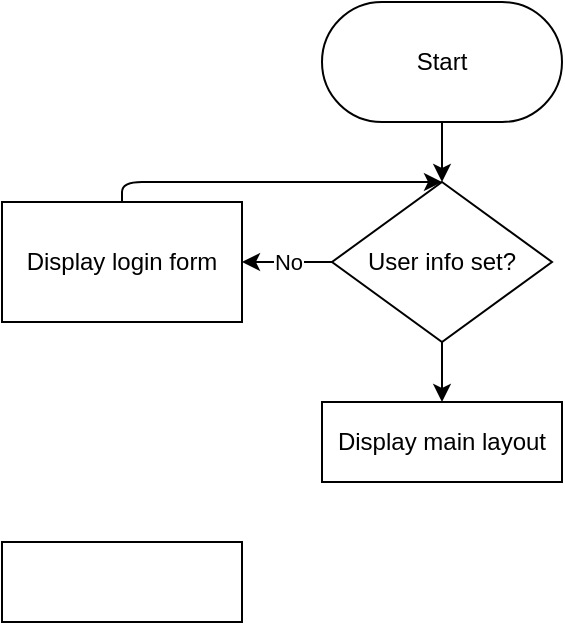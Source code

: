 <mxfile>
    <diagram id="ejpMZl71Avf52rCZcqXk" name="Page-1">
        <mxGraphModel dx="570" dy="248" grid="1" gridSize="10" guides="1" tooltips="1" connect="1" arrows="1" fold="1" page="1" pageScale="1" pageWidth="850" pageHeight="1100" math="0" shadow="0">
            <root>
                <mxCell id="0"/>
                <mxCell id="1" parent="0"/>
                <mxCell id="11" style="edgeStyle=none;html=1;" edge="1" parent="1" source="6">
                    <mxGeometry relative="1" as="geometry">
                        <mxPoint x="220" y="100" as="targetPoint"/>
                    </mxGeometry>
                </mxCell>
                <mxCell id="6" value="Start" style="rounded=1;whiteSpace=wrap;html=1;arcSize=50;" vertex="1" parent="1">
                    <mxGeometry x="160" y="10" width="120" height="60" as="geometry"/>
                </mxCell>
                <mxCell id="9" value="No" style="edgeStyle=none;html=1;entryX=1;entryY=0.5;entryDx=0;entryDy=0;" edge="1" parent="1" source="7" target="8">
                    <mxGeometry relative="1" as="geometry"/>
                </mxCell>
                <mxCell id="13" style="edgeStyle=none;html=1;entryX=0.5;entryY=0;entryDx=0;entryDy=0;" edge="1" parent="1" source="7" target="12">
                    <mxGeometry relative="1" as="geometry"/>
                </mxCell>
                <mxCell id="7" value="User info set?" style="rhombus;whiteSpace=wrap;html=1;" vertex="1" parent="1">
                    <mxGeometry x="165" y="100" width="110" height="80" as="geometry"/>
                </mxCell>
                <mxCell id="10" style="edgeStyle=none;html=1;entryX=0.5;entryY=0;entryDx=0;entryDy=0;" edge="1" parent="1" source="8" target="7">
                    <mxGeometry relative="1" as="geometry">
                        <mxPoint x="60" y="80" as="targetPoint"/>
                        <Array as="points">
                            <mxPoint x="60" y="100"/>
                        </Array>
                    </mxGeometry>
                </mxCell>
                <mxCell id="8" value="Display login form" style="rounded=0;whiteSpace=wrap;html=1;" vertex="1" parent="1">
                    <mxGeometry y="110" width="120" height="60" as="geometry"/>
                </mxCell>
                <mxCell id="12" value="Display main layout" style="whiteSpace=wrap;html=1;" vertex="1" parent="1">
                    <mxGeometry x="160" y="210" width="120" height="40" as="geometry"/>
                </mxCell>
                <mxCell id="14" value="" style="rounded=0;whiteSpace=wrap;html=1;" vertex="1" parent="1">
                    <mxGeometry y="280" width="120" height="40" as="geometry"/>
                </mxCell>
            </root>
        </mxGraphModel>
    </diagram>
</mxfile>